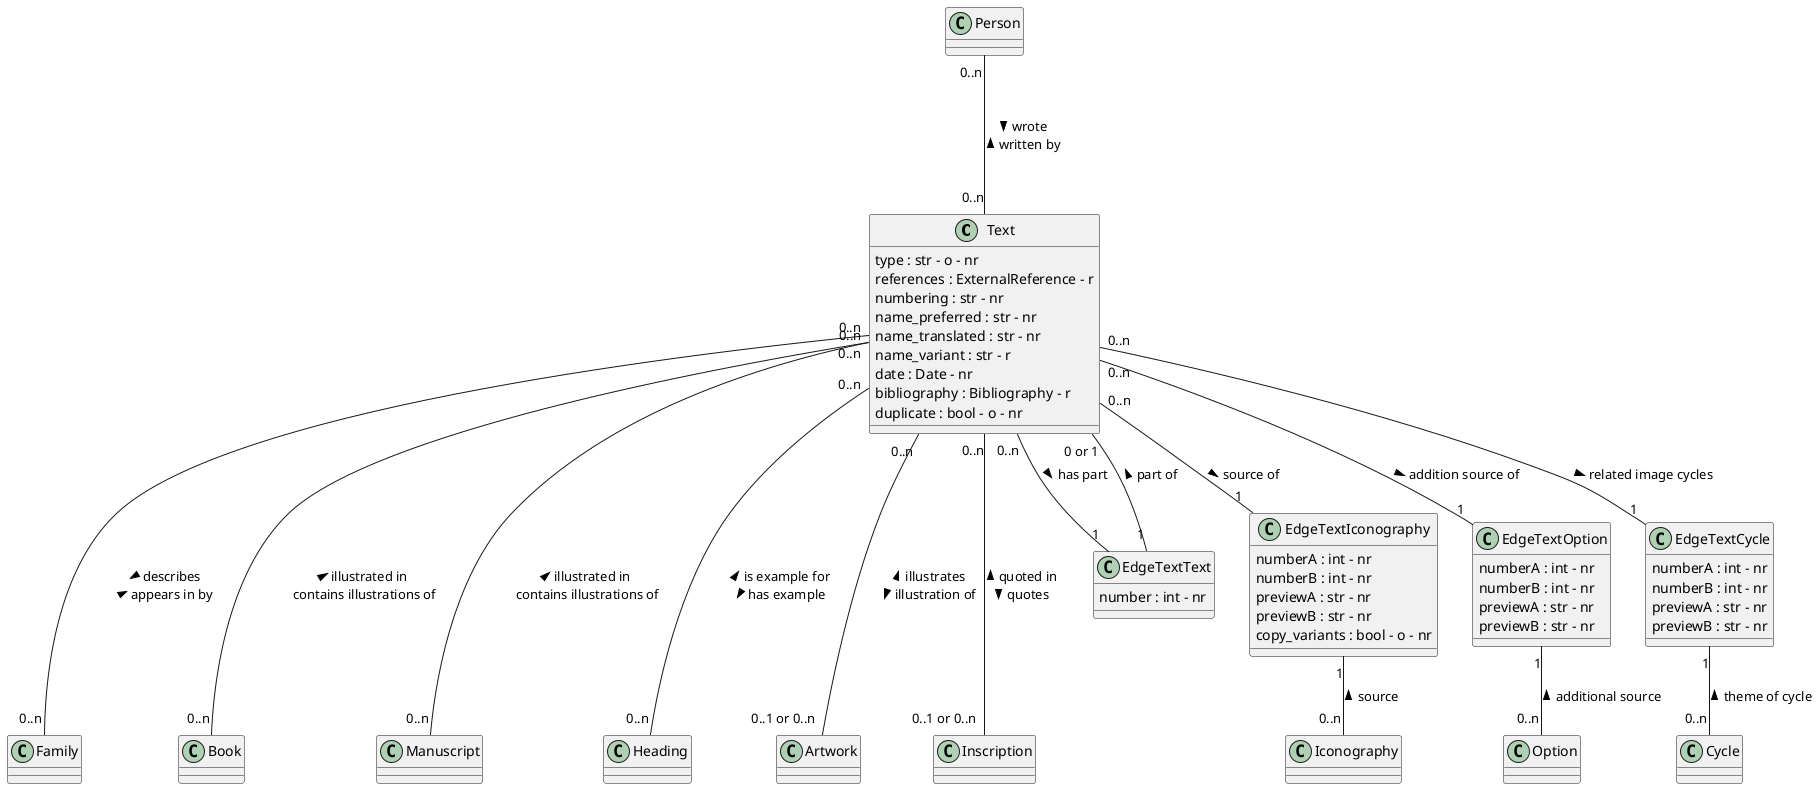 @startuml 
class Text
Text : type : str - o - nr
Text : references : ExternalReference - r
Text : numbering : str - nr
Text : name_preferred : str - nr
Text : name_translated : str - nr
Text : name_variant : str - r
Text : date : Date - nr
Text : bibliography : Bibliography - r
Text : duplicate : bool - o - nr


class Person 

class Family

class Iconography

class Option 
    
class Cycle

class Book

class Manuscript

class Heading

class Artwork

class Inscription

class Iconography

class Option

class EdgeTextText
EdgeTextText : number : int - nr

class EdgeTextIconography
EdgeTextIconography : numberA : int - nr
EdgeTextIconography : numberB : int - nr
EdgeTextIconography : previewA : str - nr
EdgeTextIconography : previewB : str - nr
EdgeTextIconography : copy_variants : bool - o - nr

class EdgeTextOption
EdgeTextOption : numberA : int - nr
EdgeTextOption : numberB : int - nr
EdgeTextOption : previewA : str - nr
EdgeTextOption : previewB : str - nr

class EdgeTextCycle
EdgeTextCycle : numberA : int - nr
EdgeTextCycle : numberB : int - nr
EdgeTextCycle : previewA : str - nr
EdgeTextCycle : previewB : str - nr



Person "0..n" --- "0..n" Text : > wrote \n written by <

Text "0..n" --- "0..n" Family : > describes \n appears in by <

Text "0..n" -- "1" EdgeTextText : has part >
EdgeTextText "1" -- "0 or 1" Text :  part of >


Text "0..n" -- "1" EdgeTextIconography : source of >
EdgeTextIconography "1" -- "0..n" Iconography : source <

Text "0..n" -- "1" EdgeTextOption : addition source of >
EdgeTextOption "1" -- "0..n" Option : additional source <

Text "0..n" -- "1" EdgeTextCycle : related image cycles >
EdgeTextCycle "1" -- "0..n" Cycle : theme of cycle <

Text "0..n" --- "0..n" Heading : < is example for \n has example >

Text "0..n" --- "0..n" Manuscript: < illustrated in \n contains illustrations of

Text "0..n" --- "0..n" Book: < illustrated in \n contains illustrations of

Text "0..n" --- "0..1 or 0..n" Artwork : < illustrates \n illustration of >

Text "0..n" --- "0..1 or 0..n" Inscription : < quoted in \n quotes >

@enduml 
